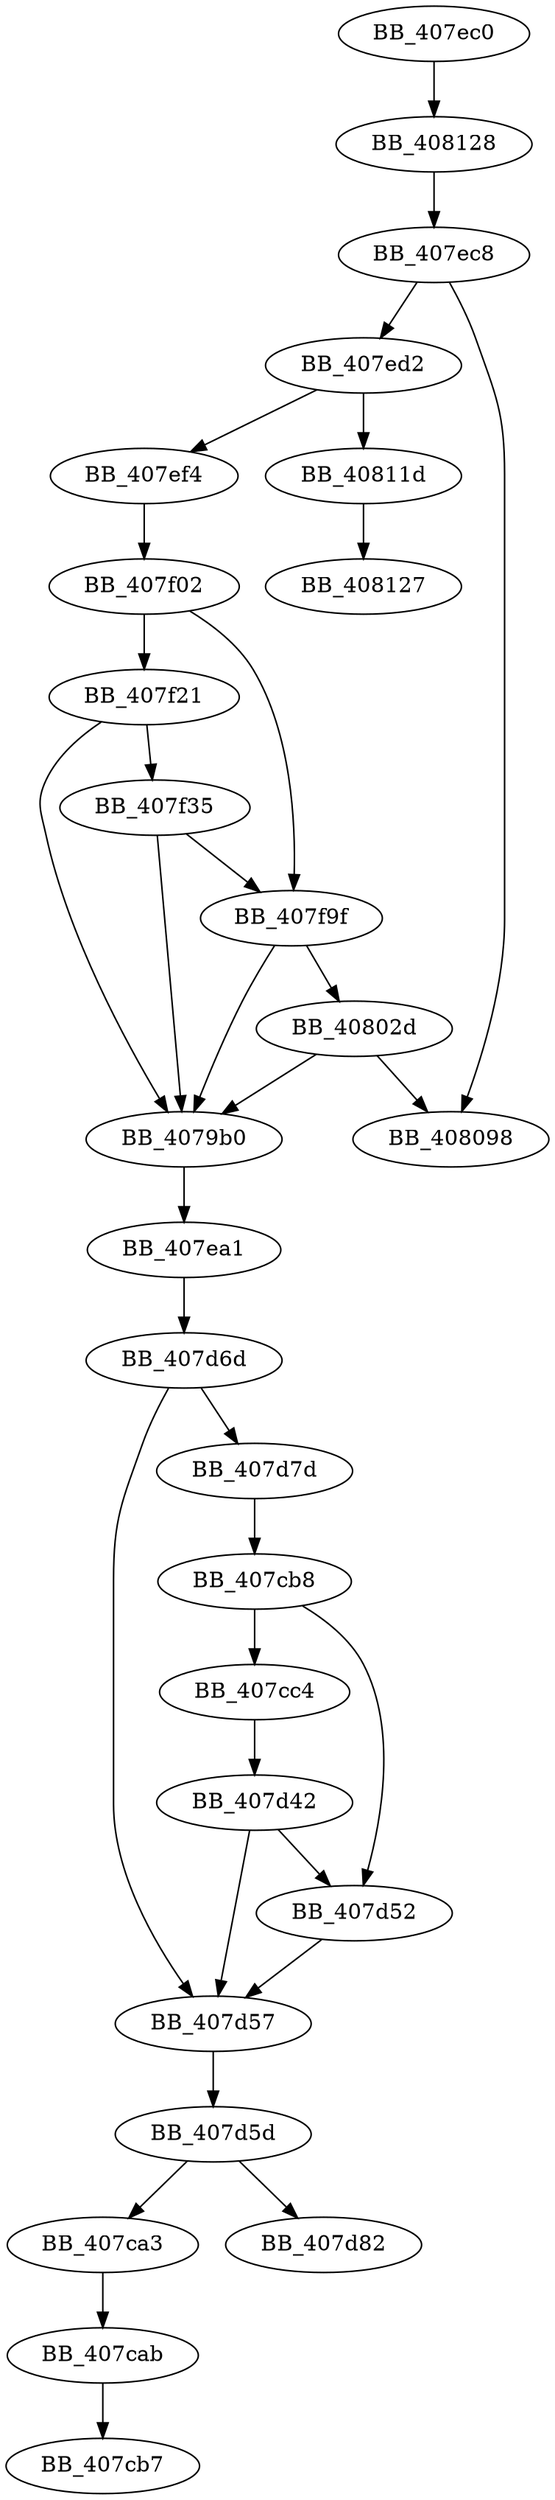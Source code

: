 DiGraph sub_407EC0{
BB_4079b0->BB_407ea1
BB_407ca3->BB_407cab
BB_407cab->BB_407cb7
BB_407cb8->BB_407cc4
BB_407cb8->BB_407d52
BB_407cc4->BB_407d42
BB_407d42->BB_407d52
BB_407d42->BB_407d57
BB_407d52->BB_407d57
BB_407d57->BB_407d5d
BB_407d5d->BB_407ca3
BB_407d5d->BB_407d82
BB_407d6d->BB_407d57
BB_407d6d->BB_407d7d
BB_407d7d->BB_407cb8
BB_407ea1->BB_407d6d
BB_407ec0->BB_408128
BB_407ec8->BB_407ed2
BB_407ec8->BB_408098
BB_407ed2->BB_407ef4
BB_407ed2->BB_40811d
BB_407ef4->BB_407f02
BB_407f02->BB_407f21
BB_407f02->BB_407f9f
BB_407f21->BB_4079b0
BB_407f21->BB_407f35
BB_407f35->BB_4079b0
BB_407f35->BB_407f9f
BB_407f9f->BB_4079b0
BB_407f9f->BB_40802d
BB_40802d->BB_4079b0
BB_40802d->BB_408098
BB_40811d->BB_408127
BB_408128->BB_407ec8
}
